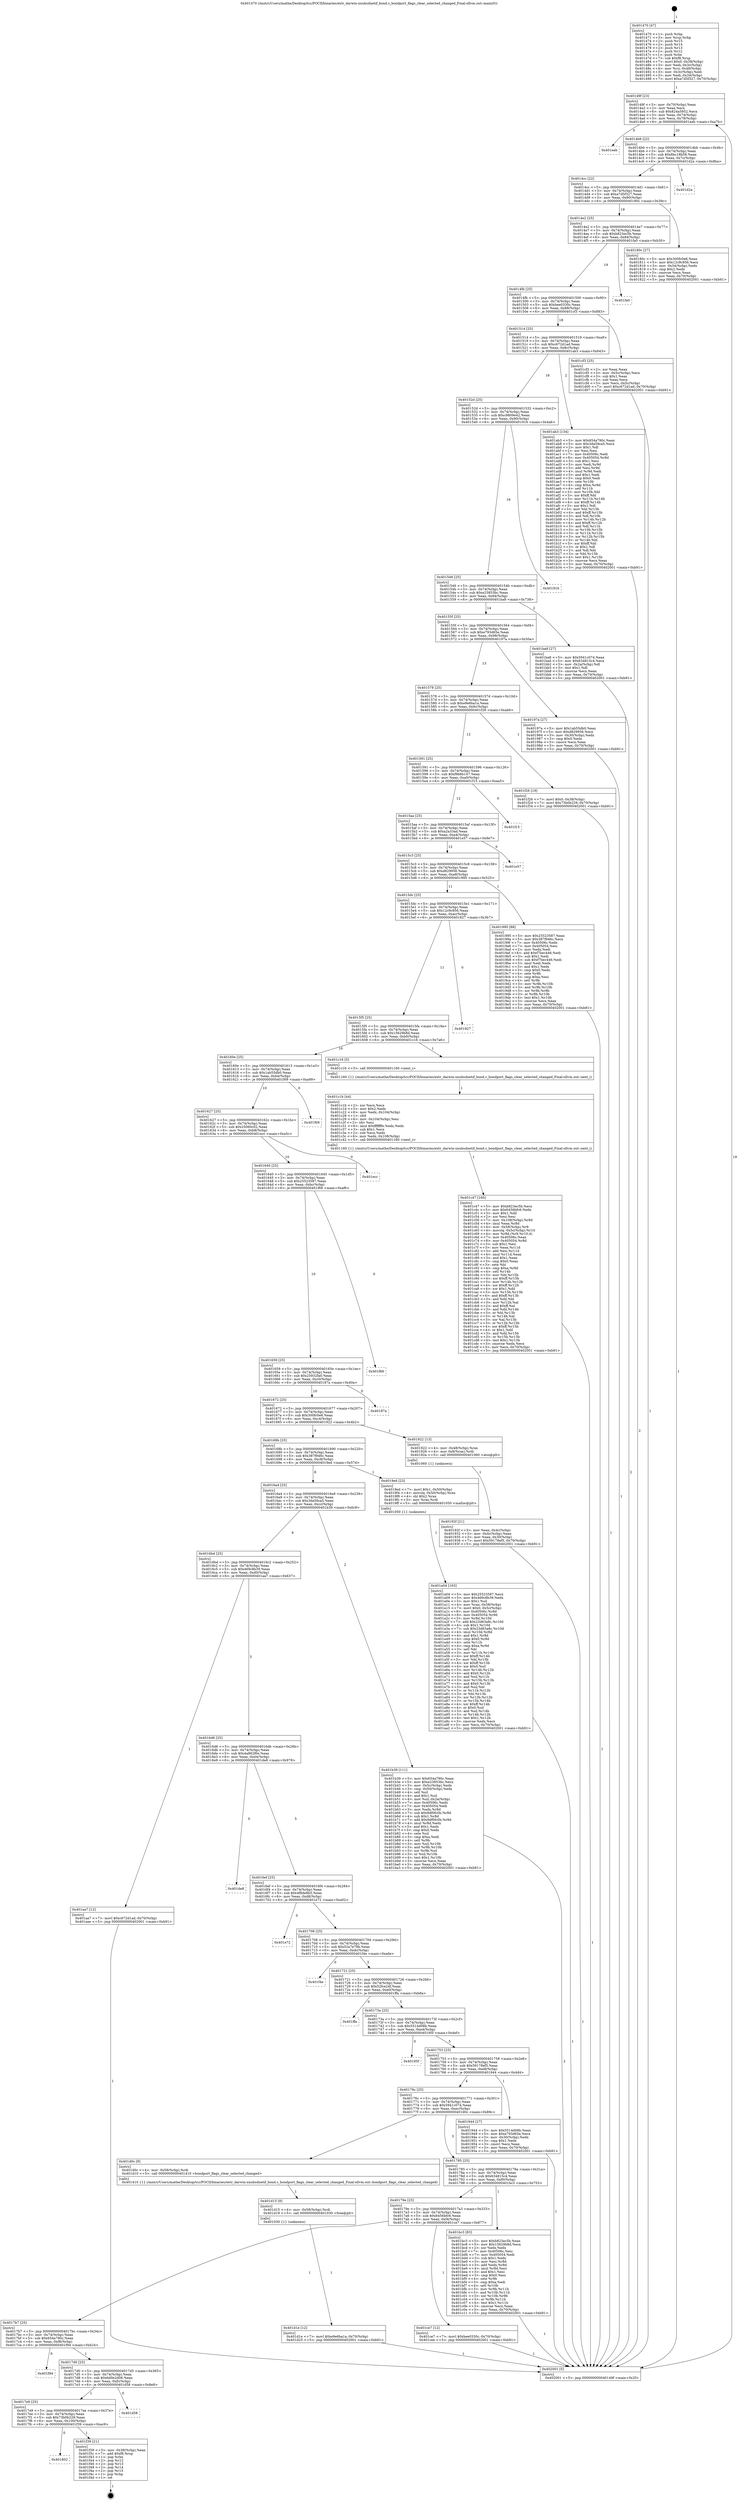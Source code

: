 digraph "0x401470" {
  label = "0x401470 (/mnt/c/Users/mathe/Desktop/tcc/POCII/binaries/extr_darwin-xnubsdnetif_bond.c_bondport_flags_clear_selected_changed_Final-ollvm.out::main(0))"
  labelloc = "t"
  node[shape=record]

  Entry [label="",width=0.3,height=0.3,shape=circle,fillcolor=black,style=filled]
  "0x40149f" [label="{
     0x40149f [23]\l
     | [instrs]\l
     &nbsp;&nbsp;0x40149f \<+3\>: mov -0x70(%rbp),%eax\l
     &nbsp;&nbsp;0x4014a2 \<+2\>: mov %eax,%ecx\l
     &nbsp;&nbsp;0x4014a4 \<+6\>: sub $0x824a5952,%ecx\l
     &nbsp;&nbsp;0x4014aa \<+3\>: mov %eax,-0x74(%rbp)\l
     &nbsp;&nbsp;0x4014ad \<+3\>: mov %ecx,-0x78(%rbp)\l
     &nbsp;&nbsp;0x4014b0 \<+6\>: je 0000000000401eeb \<main+0xa7b\>\l
  }"]
  "0x401eeb" [label="{
     0x401eeb\l
  }", style=dashed]
  "0x4014b6" [label="{
     0x4014b6 [22]\l
     | [instrs]\l
     &nbsp;&nbsp;0x4014b6 \<+5\>: jmp 00000000004014bb \<main+0x4b\>\l
     &nbsp;&nbsp;0x4014bb \<+3\>: mov -0x74(%rbp),%eax\l
     &nbsp;&nbsp;0x4014be \<+5\>: sub $0x8bc18b58,%eax\l
     &nbsp;&nbsp;0x4014c3 \<+3\>: mov %eax,-0x7c(%rbp)\l
     &nbsp;&nbsp;0x4014c6 \<+6\>: je 0000000000401d2a \<main+0x8ba\>\l
  }"]
  Exit [label="",width=0.3,height=0.3,shape=circle,fillcolor=black,style=filled,peripheries=2]
  "0x401d2a" [label="{
     0x401d2a\l
  }", style=dashed]
  "0x4014cc" [label="{
     0x4014cc [22]\l
     | [instrs]\l
     &nbsp;&nbsp;0x4014cc \<+5\>: jmp 00000000004014d1 \<main+0x61\>\l
     &nbsp;&nbsp;0x4014d1 \<+3\>: mov -0x74(%rbp),%eax\l
     &nbsp;&nbsp;0x4014d4 \<+5\>: sub $0xa7d5f327,%eax\l
     &nbsp;&nbsp;0x4014d9 \<+3\>: mov %eax,-0x80(%rbp)\l
     &nbsp;&nbsp;0x4014dc \<+6\>: je 000000000040180c \<main+0x39c\>\l
  }"]
  "0x401802" [label="{
     0x401802\l
  }", style=dashed]
  "0x40180c" [label="{
     0x40180c [27]\l
     | [instrs]\l
     &nbsp;&nbsp;0x40180c \<+5\>: mov $0x300fc0e6,%eax\l
     &nbsp;&nbsp;0x401811 \<+5\>: mov $0x12c9c956,%ecx\l
     &nbsp;&nbsp;0x401816 \<+3\>: mov -0x34(%rbp),%edx\l
     &nbsp;&nbsp;0x401819 \<+3\>: cmp $0x2,%edx\l
     &nbsp;&nbsp;0x40181c \<+3\>: cmovne %ecx,%eax\l
     &nbsp;&nbsp;0x40181f \<+3\>: mov %eax,-0x70(%rbp)\l
     &nbsp;&nbsp;0x401822 \<+5\>: jmp 0000000000402001 \<main+0xb91\>\l
  }"]
  "0x4014e2" [label="{
     0x4014e2 [25]\l
     | [instrs]\l
     &nbsp;&nbsp;0x4014e2 \<+5\>: jmp 00000000004014e7 \<main+0x77\>\l
     &nbsp;&nbsp;0x4014e7 \<+3\>: mov -0x74(%rbp),%eax\l
     &nbsp;&nbsp;0x4014ea \<+5\>: sub $0xb823ec5b,%eax\l
     &nbsp;&nbsp;0x4014ef \<+6\>: mov %eax,-0x84(%rbp)\l
     &nbsp;&nbsp;0x4014f5 \<+6\>: je 0000000000401fa0 \<main+0xb30\>\l
  }"]
  "0x402001" [label="{
     0x402001 [5]\l
     | [instrs]\l
     &nbsp;&nbsp;0x402001 \<+5\>: jmp 000000000040149f \<main+0x2f\>\l
  }"]
  "0x401470" [label="{
     0x401470 [47]\l
     | [instrs]\l
     &nbsp;&nbsp;0x401470 \<+1\>: push %rbp\l
     &nbsp;&nbsp;0x401471 \<+3\>: mov %rsp,%rbp\l
     &nbsp;&nbsp;0x401474 \<+2\>: push %r15\l
     &nbsp;&nbsp;0x401476 \<+2\>: push %r14\l
     &nbsp;&nbsp;0x401478 \<+2\>: push %r13\l
     &nbsp;&nbsp;0x40147a \<+2\>: push %r12\l
     &nbsp;&nbsp;0x40147c \<+1\>: push %rbx\l
     &nbsp;&nbsp;0x40147d \<+7\>: sub $0xf8,%rsp\l
     &nbsp;&nbsp;0x401484 \<+7\>: movl $0x0,-0x38(%rbp)\l
     &nbsp;&nbsp;0x40148b \<+3\>: mov %edi,-0x3c(%rbp)\l
     &nbsp;&nbsp;0x40148e \<+4\>: mov %rsi,-0x48(%rbp)\l
     &nbsp;&nbsp;0x401492 \<+3\>: mov -0x3c(%rbp),%edi\l
     &nbsp;&nbsp;0x401495 \<+3\>: mov %edi,-0x34(%rbp)\l
     &nbsp;&nbsp;0x401498 \<+7\>: movl $0xa7d5f327,-0x70(%rbp)\l
  }"]
  "0x401f39" [label="{
     0x401f39 [21]\l
     | [instrs]\l
     &nbsp;&nbsp;0x401f39 \<+3\>: mov -0x38(%rbp),%eax\l
     &nbsp;&nbsp;0x401f3c \<+7\>: add $0xf8,%rsp\l
     &nbsp;&nbsp;0x401f43 \<+1\>: pop %rbx\l
     &nbsp;&nbsp;0x401f44 \<+2\>: pop %r12\l
     &nbsp;&nbsp;0x401f46 \<+2\>: pop %r13\l
     &nbsp;&nbsp;0x401f48 \<+2\>: pop %r14\l
     &nbsp;&nbsp;0x401f4a \<+2\>: pop %r15\l
     &nbsp;&nbsp;0x401f4c \<+1\>: pop %rbp\l
     &nbsp;&nbsp;0x401f4d \<+1\>: ret\l
  }"]
  "0x401fa0" [label="{
     0x401fa0\l
  }", style=dashed]
  "0x4014fb" [label="{
     0x4014fb [25]\l
     | [instrs]\l
     &nbsp;&nbsp;0x4014fb \<+5\>: jmp 0000000000401500 \<main+0x90\>\l
     &nbsp;&nbsp;0x401500 \<+3\>: mov -0x74(%rbp),%eax\l
     &nbsp;&nbsp;0x401503 \<+5\>: sub $0xbee0330c,%eax\l
     &nbsp;&nbsp;0x401508 \<+6\>: mov %eax,-0x88(%rbp)\l
     &nbsp;&nbsp;0x40150e \<+6\>: je 0000000000401cf3 \<main+0x883\>\l
  }"]
  "0x4017e9" [label="{
     0x4017e9 [25]\l
     | [instrs]\l
     &nbsp;&nbsp;0x4017e9 \<+5\>: jmp 00000000004017ee \<main+0x37e\>\l
     &nbsp;&nbsp;0x4017ee \<+3\>: mov -0x74(%rbp),%eax\l
     &nbsp;&nbsp;0x4017f1 \<+5\>: sub $0x73b0b229,%eax\l
     &nbsp;&nbsp;0x4017f6 \<+6\>: mov %eax,-0x100(%rbp)\l
     &nbsp;&nbsp;0x4017fc \<+6\>: je 0000000000401f39 \<main+0xac9\>\l
  }"]
  "0x401cf3" [label="{
     0x401cf3 [25]\l
     | [instrs]\l
     &nbsp;&nbsp;0x401cf3 \<+2\>: xor %eax,%eax\l
     &nbsp;&nbsp;0x401cf5 \<+3\>: mov -0x5c(%rbp),%ecx\l
     &nbsp;&nbsp;0x401cf8 \<+3\>: sub $0x1,%eax\l
     &nbsp;&nbsp;0x401cfb \<+2\>: sub %eax,%ecx\l
     &nbsp;&nbsp;0x401cfd \<+3\>: mov %ecx,-0x5c(%rbp)\l
     &nbsp;&nbsp;0x401d00 \<+7\>: movl $0xc672d1ad,-0x70(%rbp)\l
     &nbsp;&nbsp;0x401d07 \<+5\>: jmp 0000000000402001 \<main+0xb91\>\l
  }"]
  "0x401514" [label="{
     0x401514 [25]\l
     | [instrs]\l
     &nbsp;&nbsp;0x401514 \<+5\>: jmp 0000000000401519 \<main+0xa9\>\l
     &nbsp;&nbsp;0x401519 \<+3\>: mov -0x74(%rbp),%eax\l
     &nbsp;&nbsp;0x40151c \<+5\>: sub $0xc672d1ad,%eax\l
     &nbsp;&nbsp;0x401521 \<+6\>: mov %eax,-0x8c(%rbp)\l
     &nbsp;&nbsp;0x401527 \<+6\>: je 0000000000401ab3 \<main+0x643\>\l
  }"]
  "0x401d58" [label="{
     0x401d58\l
  }", style=dashed]
  "0x401ab3" [label="{
     0x401ab3 [134]\l
     | [instrs]\l
     &nbsp;&nbsp;0x401ab3 \<+5\>: mov $0x654a790c,%eax\l
     &nbsp;&nbsp;0x401ab8 \<+5\>: mov $0x3da59ca5,%ecx\l
     &nbsp;&nbsp;0x401abd \<+2\>: mov $0x1,%dl\l
     &nbsp;&nbsp;0x401abf \<+2\>: xor %esi,%esi\l
     &nbsp;&nbsp;0x401ac1 \<+7\>: mov 0x40506c,%edi\l
     &nbsp;&nbsp;0x401ac8 \<+8\>: mov 0x405054,%r8d\l
     &nbsp;&nbsp;0x401ad0 \<+3\>: sub $0x1,%esi\l
     &nbsp;&nbsp;0x401ad3 \<+3\>: mov %edi,%r9d\l
     &nbsp;&nbsp;0x401ad6 \<+3\>: add %esi,%r9d\l
     &nbsp;&nbsp;0x401ad9 \<+4\>: imul %r9d,%edi\l
     &nbsp;&nbsp;0x401add \<+3\>: and $0x1,%edi\l
     &nbsp;&nbsp;0x401ae0 \<+3\>: cmp $0x0,%edi\l
     &nbsp;&nbsp;0x401ae3 \<+4\>: sete %r10b\l
     &nbsp;&nbsp;0x401ae7 \<+4\>: cmp $0xa,%r8d\l
     &nbsp;&nbsp;0x401aeb \<+4\>: setl %r11b\l
     &nbsp;&nbsp;0x401aef \<+3\>: mov %r10b,%bl\l
     &nbsp;&nbsp;0x401af2 \<+3\>: xor $0xff,%bl\l
     &nbsp;&nbsp;0x401af5 \<+3\>: mov %r11b,%r14b\l
     &nbsp;&nbsp;0x401af8 \<+4\>: xor $0xff,%r14b\l
     &nbsp;&nbsp;0x401afc \<+3\>: xor $0x1,%dl\l
     &nbsp;&nbsp;0x401aff \<+3\>: mov %bl,%r15b\l
     &nbsp;&nbsp;0x401b02 \<+4\>: and $0xff,%r15b\l
     &nbsp;&nbsp;0x401b06 \<+3\>: and %dl,%r10b\l
     &nbsp;&nbsp;0x401b09 \<+3\>: mov %r14b,%r12b\l
     &nbsp;&nbsp;0x401b0c \<+4\>: and $0xff,%r12b\l
     &nbsp;&nbsp;0x401b10 \<+3\>: and %dl,%r11b\l
     &nbsp;&nbsp;0x401b13 \<+3\>: or %r10b,%r15b\l
     &nbsp;&nbsp;0x401b16 \<+3\>: or %r11b,%r12b\l
     &nbsp;&nbsp;0x401b19 \<+3\>: xor %r12b,%r15b\l
     &nbsp;&nbsp;0x401b1c \<+3\>: or %r14b,%bl\l
     &nbsp;&nbsp;0x401b1f \<+3\>: xor $0xff,%bl\l
     &nbsp;&nbsp;0x401b22 \<+3\>: or $0x1,%dl\l
     &nbsp;&nbsp;0x401b25 \<+2\>: and %dl,%bl\l
     &nbsp;&nbsp;0x401b27 \<+3\>: or %bl,%r15b\l
     &nbsp;&nbsp;0x401b2a \<+4\>: test $0x1,%r15b\l
     &nbsp;&nbsp;0x401b2e \<+3\>: cmovne %ecx,%eax\l
     &nbsp;&nbsp;0x401b31 \<+3\>: mov %eax,-0x70(%rbp)\l
     &nbsp;&nbsp;0x401b34 \<+5\>: jmp 0000000000402001 \<main+0xb91\>\l
  }"]
  "0x40152d" [label="{
     0x40152d [25]\l
     | [instrs]\l
     &nbsp;&nbsp;0x40152d \<+5\>: jmp 0000000000401532 \<main+0xc2\>\l
     &nbsp;&nbsp;0x401532 \<+3\>: mov -0x74(%rbp),%eax\l
     &nbsp;&nbsp;0x401535 \<+5\>: sub $0xc9809e42,%eax\l
     &nbsp;&nbsp;0x40153a \<+6\>: mov %eax,-0x90(%rbp)\l
     &nbsp;&nbsp;0x401540 \<+6\>: je 0000000000401916 \<main+0x4a6\>\l
  }"]
  "0x4017d0" [label="{
     0x4017d0 [25]\l
     | [instrs]\l
     &nbsp;&nbsp;0x4017d0 \<+5\>: jmp 00000000004017d5 \<main+0x365\>\l
     &nbsp;&nbsp;0x4017d5 \<+3\>: mov -0x74(%rbp),%eax\l
     &nbsp;&nbsp;0x4017d8 \<+5\>: sub $0x6d0e2d06,%eax\l
     &nbsp;&nbsp;0x4017dd \<+6\>: mov %eax,-0xfc(%rbp)\l
     &nbsp;&nbsp;0x4017e3 \<+6\>: je 0000000000401d58 \<main+0x8e8\>\l
  }"]
  "0x401916" [label="{
     0x401916\l
  }", style=dashed]
  "0x401546" [label="{
     0x401546 [25]\l
     | [instrs]\l
     &nbsp;&nbsp;0x401546 \<+5\>: jmp 000000000040154b \<main+0xdb\>\l
     &nbsp;&nbsp;0x40154b \<+3\>: mov -0x74(%rbp),%eax\l
     &nbsp;&nbsp;0x40154e \<+5\>: sub $0xe23853bc,%eax\l
     &nbsp;&nbsp;0x401553 \<+6\>: mov %eax,-0x94(%rbp)\l
     &nbsp;&nbsp;0x401559 \<+6\>: je 0000000000401ba8 \<main+0x738\>\l
  }"]
  "0x401f94" [label="{
     0x401f94\l
  }", style=dashed]
  "0x401ba8" [label="{
     0x401ba8 [27]\l
     | [instrs]\l
     &nbsp;&nbsp;0x401ba8 \<+5\>: mov $0x5941c074,%eax\l
     &nbsp;&nbsp;0x401bad \<+5\>: mov $0x634815c4,%ecx\l
     &nbsp;&nbsp;0x401bb2 \<+3\>: mov -0x2a(%rbp),%dl\l
     &nbsp;&nbsp;0x401bb5 \<+3\>: test $0x1,%dl\l
     &nbsp;&nbsp;0x401bb8 \<+3\>: cmovne %ecx,%eax\l
     &nbsp;&nbsp;0x401bbb \<+3\>: mov %eax,-0x70(%rbp)\l
     &nbsp;&nbsp;0x401bbe \<+5\>: jmp 0000000000402001 \<main+0xb91\>\l
  }"]
  "0x40155f" [label="{
     0x40155f [25]\l
     | [instrs]\l
     &nbsp;&nbsp;0x40155f \<+5\>: jmp 0000000000401564 \<main+0xf4\>\l
     &nbsp;&nbsp;0x401564 \<+3\>: mov -0x74(%rbp),%eax\l
     &nbsp;&nbsp;0x401567 \<+5\>: sub $0xe793d65e,%eax\l
     &nbsp;&nbsp;0x40156c \<+6\>: mov %eax,-0x98(%rbp)\l
     &nbsp;&nbsp;0x401572 \<+6\>: je 000000000040197a \<main+0x50a\>\l
  }"]
  "0x401d1e" [label="{
     0x401d1e [12]\l
     | [instrs]\l
     &nbsp;&nbsp;0x401d1e \<+7\>: movl $0xe9e6ba1a,-0x70(%rbp)\l
     &nbsp;&nbsp;0x401d25 \<+5\>: jmp 0000000000402001 \<main+0xb91\>\l
  }"]
  "0x40197a" [label="{
     0x40197a [27]\l
     | [instrs]\l
     &nbsp;&nbsp;0x40197a \<+5\>: mov $0x1ab55db0,%eax\l
     &nbsp;&nbsp;0x40197f \<+5\>: mov $0xd829956,%ecx\l
     &nbsp;&nbsp;0x401984 \<+3\>: mov -0x30(%rbp),%edx\l
     &nbsp;&nbsp;0x401987 \<+3\>: cmp $0x0,%edx\l
     &nbsp;&nbsp;0x40198a \<+3\>: cmove %ecx,%eax\l
     &nbsp;&nbsp;0x40198d \<+3\>: mov %eax,-0x70(%rbp)\l
     &nbsp;&nbsp;0x401990 \<+5\>: jmp 0000000000402001 \<main+0xb91\>\l
  }"]
  "0x401578" [label="{
     0x401578 [25]\l
     | [instrs]\l
     &nbsp;&nbsp;0x401578 \<+5\>: jmp 000000000040157d \<main+0x10d\>\l
     &nbsp;&nbsp;0x40157d \<+3\>: mov -0x74(%rbp),%eax\l
     &nbsp;&nbsp;0x401580 \<+5\>: sub $0xe9e6ba1a,%eax\l
     &nbsp;&nbsp;0x401585 \<+6\>: mov %eax,-0x9c(%rbp)\l
     &nbsp;&nbsp;0x40158b \<+6\>: je 0000000000401f26 \<main+0xab6\>\l
  }"]
  "0x401d15" [label="{
     0x401d15 [9]\l
     | [instrs]\l
     &nbsp;&nbsp;0x401d15 \<+4\>: mov -0x58(%rbp),%rdi\l
     &nbsp;&nbsp;0x401d19 \<+5\>: call 0000000000401030 \<free@plt\>\l
     | [calls]\l
     &nbsp;&nbsp;0x401030 \{1\} (unknown)\l
  }"]
  "0x401f26" [label="{
     0x401f26 [19]\l
     | [instrs]\l
     &nbsp;&nbsp;0x401f26 \<+7\>: movl $0x0,-0x38(%rbp)\l
     &nbsp;&nbsp;0x401f2d \<+7\>: movl $0x73b0b229,-0x70(%rbp)\l
     &nbsp;&nbsp;0x401f34 \<+5\>: jmp 0000000000402001 \<main+0xb91\>\l
  }"]
  "0x401591" [label="{
     0x401591 [25]\l
     | [instrs]\l
     &nbsp;&nbsp;0x401591 \<+5\>: jmp 0000000000401596 \<main+0x126\>\l
     &nbsp;&nbsp;0x401596 \<+3\>: mov -0x74(%rbp),%eax\l
     &nbsp;&nbsp;0x401599 \<+5\>: sub $0xf9b6b147,%eax\l
     &nbsp;&nbsp;0x40159e \<+6\>: mov %eax,-0xa0(%rbp)\l
     &nbsp;&nbsp;0x4015a4 \<+6\>: je 0000000000401f15 \<main+0xaa5\>\l
  }"]
  "0x4017b7" [label="{
     0x4017b7 [25]\l
     | [instrs]\l
     &nbsp;&nbsp;0x4017b7 \<+5\>: jmp 00000000004017bc \<main+0x34c\>\l
     &nbsp;&nbsp;0x4017bc \<+3\>: mov -0x74(%rbp),%eax\l
     &nbsp;&nbsp;0x4017bf \<+5\>: sub $0x654a790c,%eax\l
     &nbsp;&nbsp;0x4017c4 \<+6\>: mov %eax,-0xf8(%rbp)\l
     &nbsp;&nbsp;0x4017ca \<+6\>: je 0000000000401f94 \<main+0xb24\>\l
  }"]
  "0x401f15" [label="{
     0x401f15\l
  }", style=dashed]
  "0x4015aa" [label="{
     0x4015aa [25]\l
     | [instrs]\l
     &nbsp;&nbsp;0x4015aa \<+5\>: jmp 00000000004015af \<main+0x13f\>\l
     &nbsp;&nbsp;0x4015af \<+3\>: mov -0x74(%rbp),%eax\l
     &nbsp;&nbsp;0x4015b2 \<+5\>: sub $0xa2a33ad,%eax\l
     &nbsp;&nbsp;0x4015b7 \<+6\>: mov %eax,-0xa4(%rbp)\l
     &nbsp;&nbsp;0x4015bd \<+6\>: je 0000000000401e57 \<main+0x9e7\>\l
  }"]
  "0x401ce7" [label="{
     0x401ce7 [12]\l
     | [instrs]\l
     &nbsp;&nbsp;0x401ce7 \<+7\>: movl $0xbee0330c,-0x70(%rbp)\l
     &nbsp;&nbsp;0x401cee \<+5\>: jmp 0000000000402001 \<main+0xb91\>\l
  }"]
  "0x401e57" [label="{
     0x401e57\l
  }", style=dashed]
  "0x4015c3" [label="{
     0x4015c3 [25]\l
     | [instrs]\l
     &nbsp;&nbsp;0x4015c3 \<+5\>: jmp 00000000004015c8 \<main+0x158\>\l
     &nbsp;&nbsp;0x4015c8 \<+3\>: mov -0x74(%rbp),%eax\l
     &nbsp;&nbsp;0x4015cb \<+5\>: sub $0xd829956,%eax\l
     &nbsp;&nbsp;0x4015d0 \<+6\>: mov %eax,-0xa8(%rbp)\l
     &nbsp;&nbsp;0x4015d6 \<+6\>: je 0000000000401995 \<main+0x525\>\l
  }"]
  "0x401c47" [label="{
     0x401c47 [160]\l
     | [instrs]\l
     &nbsp;&nbsp;0x401c47 \<+5\>: mov $0xb823ec5b,%ecx\l
     &nbsp;&nbsp;0x401c4c \<+5\>: mov $0x6456bfc6,%edx\l
     &nbsp;&nbsp;0x401c51 \<+3\>: mov $0x1,%dil\l
     &nbsp;&nbsp;0x401c54 \<+2\>: xor %esi,%esi\l
     &nbsp;&nbsp;0x401c56 \<+7\>: mov -0x108(%rbp),%r8d\l
     &nbsp;&nbsp;0x401c5d \<+4\>: imul %eax,%r8d\l
     &nbsp;&nbsp;0x401c61 \<+4\>: mov -0x58(%rbp),%r9\l
     &nbsp;&nbsp;0x401c65 \<+4\>: movslq -0x5c(%rbp),%r10\l
     &nbsp;&nbsp;0x401c69 \<+4\>: mov %r8d,(%r9,%r10,4)\l
     &nbsp;&nbsp;0x401c6d \<+7\>: mov 0x40506c,%eax\l
     &nbsp;&nbsp;0x401c74 \<+8\>: mov 0x405054,%r8d\l
     &nbsp;&nbsp;0x401c7c \<+3\>: sub $0x1,%esi\l
     &nbsp;&nbsp;0x401c7f \<+3\>: mov %eax,%r11d\l
     &nbsp;&nbsp;0x401c82 \<+3\>: add %esi,%r11d\l
     &nbsp;&nbsp;0x401c85 \<+4\>: imul %r11d,%eax\l
     &nbsp;&nbsp;0x401c89 \<+3\>: and $0x1,%eax\l
     &nbsp;&nbsp;0x401c8c \<+3\>: cmp $0x0,%eax\l
     &nbsp;&nbsp;0x401c8f \<+3\>: sete %bl\l
     &nbsp;&nbsp;0x401c92 \<+4\>: cmp $0xa,%r8d\l
     &nbsp;&nbsp;0x401c96 \<+4\>: setl %r14b\l
     &nbsp;&nbsp;0x401c9a \<+3\>: mov %bl,%r15b\l
     &nbsp;&nbsp;0x401c9d \<+4\>: xor $0xff,%r15b\l
     &nbsp;&nbsp;0x401ca1 \<+3\>: mov %r14b,%r12b\l
     &nbsp;&nbsp;0x401ca4 \<+4\>: xor $0xff,%r12b\l
     &nbsp;&nbsp;0x401ca8 \<+4\>: xor $0x1,%dil\l
     &nbsp;&nbsp;0x401cac \<+3\>: mov %r15b,%r13b\l
     &nbsp;&nbsp;0x401caf \<+4\>: and $0xff,%r13b\l
     &nbsp;&nbsp;0x401cb3 \<+3\>: and %dil,%bl\l
     &nbsp;&nbsp;0x401cb6 \<+3\>: mov %r12b,%al\l
     &nbsp;&nbsp;0x401cb9 \<+2\>: and $0xff,%al\l
     &nbsp;&nbsp;0x401cbb \<+3\>: and %dil,%r14b\l
     &nbsp;&nbsp;0x401cbe \<+3\>: or %bl,%r13b\l
     &nbsp;&nbsp;0x401cc1 \<+3\>: or %r14b,%al\l
     &nbsp;&nbsp;0x401cc4 \<+3\>: xor %al,%r13b\l
     &nbsp;&nbsp;0x401cc7 \<+3\>: or %r12b,%r15b\l
     &nbsp;&nbsp;0x401cca \<+4\>: xor $0xff,%r15b\l
     &nbsp;&nbsp;0x401cce \<+4\>: or $0x1,%dil\l
     &nbsp;&nbsp;0x401cd2 \<+3\>: and %dil,%r15b\l
     &nbsp;&nbsp;0x401cd5 \<+3\>: or %r15b,%r13b\l
     &nbsp;&nbsp;0x401cd8 \<+4\>: test $0x1,%r13b\l
     &nbsp;&nbsp;0x401cdc \<+3\>: cmovne %edx,%ecx\l
     &nbsp;&nbsp;0x401cdf \<+3\>: mov %ecx,-0x70(%rbp)\l
     &nbsp;&nbsp;0x401ce2 \<+5\>: jmp 0000000000402001 \<main+0xb91\>\l
  }"]
  "0x401995" [label="{
     0x401995 [88]\l
     | [instrs]\l
     &nbsp;&nbsp;0x401995 \<+5\>: mov $0x25523587,%eax\l
     &nbsp;&nbsp;0x40199a \<+5\>: mov $0x387f946c,%ecx\l
     &nbsp;&nbsp;0x40199f \<+7\>: mov 0x40506c,%edx\l
     &nbsp;&nbsp;0x4019a6 \<+7\>: mov 0x405054,%esi\l
     &nbsp;&nbsp;0x4019ad \<+2\>: mov %edx,%edi\l
     &nbsp;&nbsp;0x4019af \<+6\>: add $0xf7bec446,%edi\l
     &nbsp;&nbsp;0x4019b5 \<+3\>: sub $0x1,%edi\l
     &nbsp;&nbsp;0x4019b8 \<+6\>: sub $0xf7bec446,%edi\l
     &nbsp;&nbsp;0x4019be \<+3\>: imul %edi,%edx\l
     &nbsp;&nbsp;0x4019c1 \<+3\>: and $0x1,%edx\l
     &nbsp;&nbsp;0x4019c4 \<+3\>: cmp $0x0,%edx\l
     &nbsp;&nbsp;0x4019c7 \<+4\>: sete %r8b\l
     &nbsp;&nbsp;0x4019cb \<+3\>: cmp $0xa,%esi\l
     &nbsp;&nbsp;0x4019ce \<+4\>: setl %r9b\l
     &nbsp;&nbsp;0x4019d2 \<+3\>: mov %r8b,%r10b\l
     &nbsp;&nbsp;0x4019d5 \<+3\>: and %r9b,%r10b\l
     &nbsp;&nbsp;0x4019d8 \<+3\>: xor %r9b,%r8b\l
     &nbsp;&nbsp;0x4019db \<+3\>: or %r8b,%r10b\l
     &nbsp;&nbsp;0x4019de \<+4\>: test $0x1,%r10b\l
     &nbsp;&nbsp;0x4019e2 \<+3\>: cmovne %ecx,%eax\l
     &nbsp;&nbsp;0x4019e5 \<+3\>: mov %eax,-0x70(%rbp)\l
     &nbsp;&nbsp;0x4019e8 \<+5\>: jmp 0000000000402001 \<main+0xb91\>\l
  }"]
  "0x4015dc" [label="{
     0x4015dc [25]\l
     | [instrs]\l
     &nbsp;&nbsp;0x4015dc \<+5\>: jmp 00000000004015e1 \<main+0x171\>\l
     &nbsp;&nbsp;0x4015e1 \<+3\>: mov -0x74(%rbp),%eax\l
     &nbsp;&nbsp;0x4015e4 \<+5\>: sub $0x12c9c956,%eax\l
     &nbsp;&nbsp;0x4015e9 \<+6\>: mov %eax,-0xac(%rbp)\l
     &nbsp;&nbsp;0x4015ef \<+6\>: je 0000000000401827 \<main+0x3b7\>\l
  }"]
  "0x401c1b" [label="{
     0x401c1b [44]\l
     | [instrs]\l
     &nbsp;&nbsp;0x401c1b \<+2\>: xor %ecx,%ecx\l
     &nbsp;&nbsp;0x401c1d \<+5\>: mov $0x2,%edx\l
     &nbsp;&nbsp;0x401c22 \<+6\>: mov %edx,-0x104(%rbp)\l
     &nbsp;&nbsp;0x401c28 \<+1\>: cltd\l
     &nbsp;&nbsp;0x401c29 \<+6\>: mov -0x104(%rbp),%esi\l
     &nbsp;&nbsp;0x401c2f \<+2\>: idiv %esi\l
     &nbsp;&nbsp;0x401c31 \<+6\>: imul $0xfffffffe,%edx,%edx\l
     &nbsp;&nbsp;0x401c37 \<+3\>: sub $0x1,%ecx\l
     &nbsp;&nbsp;0x401c3a \<+2\>: sub %ecx,%edx\l
     &nbsp;&nbsp;0x401c3c \<+6\>: mov %edx,-0x108(%rbp)\l
     &nbsp;&nbsp;0x401c42 \<+5\>: call 0000000000401160 \<next_i\>\l
     | [calls]\l
     &nbsp;&nbsp;0x401160 \{1\} (/mnt/c/Users/mathe/Desktop/tcc/POCII/binaries/extr_darwin-xnubsdnetif_bond.c_bondport_flags_clear_selected_changed_Final-ollvm.out::next_i)\l
  }"]
  "0x401827" [label="{
     0x401827\l
  }", style=dashed]
  "0x4015f5" [label="{
     0x4015f5 [25]\l
     | [instrs]\l
     &nbsp;&nbsp;0x4015f5 \<+5\>: jmp 00000000004015fa \<main+0x18a\>\l
     &nbsp;&nbsp;0x4015fa \<+3\>: mov -0x74(%rbp),%eax\l
     &nbsp;&nbsp;0x4015fd \<+5\>: sub $0x15629b8d,%eax\l
     &nbsp;&nbsp;0x401602 \<+6\>: mov %eax,-0xb0(%rbp)\l
     &nbsp;&nbsp;0x401608 \<+6\>: je 0000000000401c16 \<main+0x7a6\>\l
  }"]
  "0x40179e" [label="{
     0x40179e [25]\l
     | [instrs]\l
     &nbsp;&nbsp;0x40179e \<+5\>: jmp 00000000004017a3 \<main+0x333\>\l
     &nbsp;&nbsp;0x4017a3 \<+3\>: mov -0x74(%rbp),%eax\l
     &nbsp;&nbsp;0x4017a6 \<+5\>: sub $0x6456bfc6,%eax\l
     &nbsp;&nbsp;0x4017ab \<+6\>: mov %eax,-0xf4(%rbp)\l
     &nbsp;&nbsp;0x4017b1 \<+6\>: je 0000000000401ce7 \<main+0x877\>\l
  }"]
  "0x401c16" [label="{
     0x401c16 [5]\l
     | [instrs]\l
     &nbsp;&nbsp;0x401c16 \<+5\>: call 0000000000401160 \<next_i\>\l
     | [calls]\l
     &nbsp;&nbsp;0x401160 \{1\} (/mnt/c/Users/mathe/Desktop/tcc/POCII/binaries/extr_darwin-xnubsdnetif_bond.c_bondport_flags_clear_selected_changed_Final-ollvm.out::next_i)\l
  }"]
  "0x40160e" [label="{
     0x40160e [25]\l
     | [instrs]\l
     &nbsp;&nbsp;0x40160e \<+5\>: jmp 0000000000401613 \<main+0x1a3\>\l
     &nbsp;&nbsp;0x401613 \<+3\>: mov -0x74(%rbp),%eax\l
     &nbsp;&nbsp;0x401616 \<+5\>: sub $0x1ab55db0,%eax\l
     &nbsp;&nbsp;0x40161b \<+6\>: mov %eax,-0xb4(%rbp)\l
     &nbsp;&nbsp;0x401621 \<+6\>: je 0000000000401f09 \<main+0xa99\>\l
  }"]
  "0x401bc3" [label="{
     0x401bc3 [83]\l
     | [instrs]\l
     &nbsp;&nbsp;0x401bc3 \<+5\>: mov $0xb823ec5b,%eax\l
     &nbsp;&nbsp;0x401bc8 \<+5\>: mov $0x15629b8d,%ecx\l
     &nbsp;&nbsp;0x401bcd \<+2\>: xor %edx,%edx\l
     &nbsp;&nbsp;0x401bcf \<+7\>: mov 0x40506c,%esi\l
     &nbsp;&nbsp;0x401bd6 \<+7\>: mov 0x405054,%edi\l
     &nbsp;&nbsp;0x401bdd \<+3\>: sub $0x1,%edx\l
     &nbsp;&nbsp;0x401be0 \<+3\>: mov %esi,%r8d\l
     &nbsp;&nbsp;0x401be3 \<+3\>: add %edx,%r8d\l
     &nbsp;&nbsp;0x401be6 \<+4\>: imul %r8d,%esi\l
     &nbsp;&nbsp;0x401bea \<+3\>: and $0x1,%esi\l
     &nbsp;&nbsp;0x401bed \<+3\>: cmp $0x0,%esi\l
     &nbsp;&nbsp;0x401bf0 \<+4\>: sete %r9b\l
     &nbsp;&nbsp;0x401bf4 \<+3\>: cmp $0xa,%edi\l
     &nbsp;&nbsp;0x401bf7 \<+4\>: setl %r10b\l
     &nbsp;&nbsp;0x401bfb \<+3\>: mov %r9b,%r11b\l
     &nbsp;&nbsp;0x401bfe \<+3\>: and %r10b,%r11b\l
     &nbsp;&nbsp;0x401c01 \<+3\>: xor %r10b,%r9b\l
     &nbsp;&nbsp;0x401c04 \<+3\>: or %r9b,%r11b\l
     &nbsp;&nbsp;0x401c07 \<+4\>: test $0x1,%r11b\l
     &nbsp;&nbsp;0x401c0b \<+3\>: cmovne %ecx,%eax\l
     &nbsp;&nbsp;0x401c0e \<+3\>: mov %eax,-0x70(%rbp)\l
     &nbsp;&nbsp;0x401c11 \<+5\>: jmp 0000000000402001 \<main+0xb91\>\l
  }"]
  "0x401f09" [label="{
     0x401f09\l
  }", style=dashed]
  "0x401627" [label="{
     0x401627 [25]\l
     | [instrs]\l
     &nbsp;&nbsp;0x401627 \<+5\>: jmp 000000000040162c \<main+0x1bc\>\l
     &nbsp;&nbsp;0x40162c \<+3\>: mov -0x74(%rbp),%eax\l
     &nbsp;&nbsp;0x40162f \<+5\>: sub $0x25060c02,%eax\l
     &nbsp;&nbsp;0x401634 \<+6\>: mov %eax,-0xb8(%rbp)\l
     &nbsp;&nbsp;0x40163a \<+6\>: je 0000000000401ecc \<main+0xa5c\>\l
  }"]
  "0x401785" [label="{
     0x401785 [25]\l
     | [instrs]\l
     &nbsp;&nbsp;0x401785 \<+5\>: jmp 000000000040178a \<main+0x31a\>\l
     &nbsp;&nbsp;0x40178a \<+3\>: mov -0x74(%rbp),%eax\l
     &nbsp;&nbsp;0x40178d \<+5\>: sub $0x634815c4,%eax\l
     &nbsp;&nbsp;0x401792 \<+6\>: mov %eax,-0xf0(%rbp)\l
     &nbsp;&nbsp;0x401798 \<+6\>: je 0000000000401bc3 \<main+0x753\>\l
  }"]
  "0x401ecc" [label="{
     0x401ecc\l
  }", style=dashed]
  "0x401640" [label="{
     0x401640 [25]\l
     | [instrs]\l
     &nbsp;&nbsp;0x401640 \<+5\>: jmp 0000000000401645 \<main+0x1d5\>\l
     &nbsp;&nbsp;0x401645 \<+3\>: mov -0x74(%rbp),%eax\l
     &nbsp;&nbsp;0x401648 \<+5\>: sub $0x25523587,%eax\l
     &nbsp;&nbsp;0x40164d \<+6\>: mov %eax,-0xbc(%rbp)\l
     &nbsp;&nbsp;0x401653 \<+6\>: je 0000000000401f66 \<main+0xaf6\>\l
  }"]
  "0x401d0c" [label="{
     0x401d0c [9]\l
     | [instrs]\l
     &nbsp;&nbsp;0x401d0c \<+4\>: mov -0x58(%rbp),%rdi\l
     &nbsp;&nbsp;0x401d10 \<+5\>: call 0000000000401410 \<bondport_flags_clear_selected_changed\>\l
     | [calls]\l
     &nbsp;&nbsp;0x401410 \{1\} (/mnt/c/Users/mathe/Desktop/tcc/POCII/binaries/extr_darwin-xnubsdnetif_bond.c_bondport_flags_clear_selected_changed_Final-ollvm.out::bondport_flags_clear_selected_changed)\l
  }"]
  "0x401f66" [label="{
     0x401f66\l
  }", style=dashed]
  "0x401659" [label="{
     0x401659 [25]\l
     | [instrs]\l
     &nbsp;&nbsp;0x401659 \<+5\>: jmp 000000000040165e \<main+0x1ee\>\l
     &nbsp;&nbsp;0x40165e \<+3\>: mov -0x74(%rbp),%eax\l
     &nbsp;&nbsp;0x401661 \<+5\>: sub $0x25932fa0,%eax\l
     &nbsp;&nbsp;0x401666 \<+6\>: mov %eax,-0xc0(%rbp)\l
     &nbsp;&nbsp;0x40166c \<+6\>: je 000000000040187a \<main+0x40a\>\l
  }"]
  "0x401a04" [label="{
     0x401a04 [163]\l
     | [instrs]\l
     &nbsp;&nbsp;0x401a04 \<+5\>: mov $0x25523587,%ecx\l
     &nbsp;&nbsp;0x401a09 \<+5\>: mov $0x469c8b39,%edx\l
     &nbsp;&nbsp;0x401a0e \<+3\>: mov $0x1,%sil\l
     &nbsp;&nbsp;0x401a11 \<+4\>: mov %rax,-0x58(%rbp)\l
     &nbsp;&nbsp;0x401a15 \<+7\>: movl $0x0,-0x5c(%rbp)\l
     &nbsp;&nbsp;0x401a1c \<+8\>: mov 0x40506c,%r8d\l
     &nbsp;&nbsp;0x401a24 \<+8\>: mov 0x405054,%r9d\l
     &nbsp;&nbsp;0x401a2c \<+3\>: mov %r8d,%r10d\l
     &nbsp;&nbsp;0x401a2f \<+7\>: add $0x23d63a8c,%r10d\l
     &nbsp;&nbsp;0x401a36 \<+4\>: sub $0x1,%r10d\l
     &nbsp;&nbsp;0x401a3a \<+7\>: sub $0x23d63a8c,%r10d\l
     &nbsp;&nbsp;0x401a41 \<+4\>: imul %r10d,%r8d\l
     &nbsp;&nbsp;0x401a45 \<+4\>: and $0x1,%r8d\l
     &nbsp;&nbsp;0x401a49 \<+4\>: cmp $0x0,%r8d\l
     &nbsp;&nbsp;0x401a4d \<+4\>: sete %r11b\l
     &nbsp;&nbsp;0x401a51 \<+4\>: cmp $0xa,%r9d\l
     &nbsp;&nbsp;0x401a55 \<+3\>: setl %bl\l
     &nbsp;&nbsp;0x401a58 \<+3\>: mov %r11b,%r14b\l
     &nbsp;&nbsp;0x401a5b \<+4\>: xor $0xff,%r14b\l
     &nbsp;&nbsp;0x401a5f \<+3\>: mov %bl,%r15b\l
     &nbsp;&nbsp;0x401a62 \<+4\>: xor $0xff,%r15b\l
     &nbsp;&nbsp;0x401a66 \<+4\>: xor $0x0,%sil\l
     &nbsp;&nbsp;0x401a6a \<+3\>: mov %r14b,%r12b\l
     &nbsp;&nbsp;0x401a6d \<+4\>: and $0x0,%r12b\l
     &nbsp;&nbsp;0x401a71 \<+3\>: and %sil,%r11b\l
     &nbsp;&nbsp;0x401a74 \<+3\>: mov %r15b,%r13b\l
     &nbsp;&nbsp;0x401a77 \<+4\>: and $0x0,%r13b\l
     &nbsp;&nbsp;0x401a7b \<+3\>: and %sil,%bl\l
     &nbsp;&nbsp;0x401a7e \<+3\>: or %r11b,%r12b\l
     &nbsp;&nbsp;0x401a81 \<+3\>: or %bl,%r13b\l
     &nbsp;&nbsp;0x401a84 \<+3\>: xor %r13b,%r12b\l
     &nbsp;&nbsp;0x401a87 \<+3\>: or %r15b,%r14b\l
     &nbsp;&nbsp;0x401a8a \<+4\>: xor $0xff,%r14b\l
     &nbsp;&nbsp;0x401a8e \<+4\>: or $0x0,%sil\l
     &nbsp;&nbsp;0x401a92 \<+3\>: and %sil,%r14b\l
     &nbsp;&nbsp;0x401a95 \<+3\>: or %r14b,%r12b\l
     &nbsp;&nbsp;0x401a98 \<+4\>: test $0x1,%r12b\l
     &nbsp;&nbsp;0x401a9c \<+3\>: cmovne %edx,%ecx\l
     &nbsp;&nbsp;0x401a9f \<+3\>: mov %ecx,-0x70(%rbp)\l
     &nbsp;&nbsp;0x401aa2 \<+5\>: jmp 0000000000402001 \<main+0xb91\>\l
  }"]
  "0x40187a" [label="{
     0x40187a\l
  }", style=dashed]
  "0x401672" [label="{
     0x401672 [25]\l
     | [instrs]\l
     &nbsp;&nbsp;0x401672 \<+5\>: jmp 0000000000401677 \<main+0x207\>\l
     &nbsp;&nbsp;0x401677 \<+3\>: mov -0x74(%rbp),%eax\l
     &nbsp;&nbsp;0x40167a \<+5\>: sub $0x300fc0e6,%eax\l
     &nbsp;&nbsp;0x40167f \<+6\>: mov %eax,-0xc4(%rbp)\l
     &nbsp;&nbsp;0x401685 \<+6\>: je 0000000000401922 \<main+0x4b2\>\l
  }"]
  "0x40176c" [label="{
     0x40176c [25]\l
     | [instrs]\l
     &nbsp;&nbsp;0x40176c \<+5\>: jmp 0000000000401771 \<main+0x301\>\l
     &nbsp;&nbsp;0x401771 \<+3\>: mov -0x74(%rbp),%eax\l
     &nbsp;&nbsp;0x401774 \<+5\>: sub $0x5941c074,%eax\l
     &nbsp;&nbsp;0x401779 \<+6\>: mov %eax,-0xec(%rbp)\l
     &nbsp;&nbsp;0x40177f \<+6\>: je 0000000000401d0c \<main+0x89c\>\l
  }"]
  "0x401922" [label="{
     0x401922 [13]\l
     | [instrs]\l
     &nbsp;&nbsp;0x401922 \<+4\>: mov -0x48(%rbp),%rax\l
     &nbsp;&nbsp;0x401926 \<+4\>: mov 0x8(%rax),%rdi\l
     &nbsp;&nbsp;0x40192a \<+5\>: call 0000000000401060 \<atoi@plt\>\l
     | [calls]\l
     &nbsp;&nbsp;0x401060 \{1\} (unknown)\l
  }"]
  "0x40168b" [label="{
     0x40168b [25]\l
     | [instrs]\l
     &nbsp;&nbsp;0x40168b \<+5\>: jmp 0000000000401690 \<main+0x220\>\l
     &nbsp;&nbsp;0x401690 \<+3\>: mov -0x74(%rbp),%eax\l
     &nbsp;&nbsp;0x401693 \<+5\>: sub $0x387f946c,%eax\l
     &nbsp;&nbsp;0x401698 \<+6\>: mov %eax,-0xc8(%rbp)\l
     &nbsp;&nbsp;0x40169e \<+6\>: je 00000000004019ed \<main+0x57d\>\l
  }"]
  "0x40192f" [label="{
     0x40192f [21]\l
     | [instrs]\l
     &nbsp;&nbsp;0x40192f \<+3\>: mov %eax,-0x4c(%rbp)\l
     &nbsp;&nbsp;0x401932 \<+3\>: mov -0x4c(%rbp),%eax\l
     &nbsp;&nbsp;0x401935 \<+3\>: mov %eax,-0x30(%rbp)\l
     &nbsp;&nbsp;0x401938 \<+7\>: movl $0x59178ef5,-0x70(%rbp)\l
     &nbsp;&nbsp;0x40193f \<+5\>: jmp 0000000000402001 \<main+0xb91\>\l
  }"]
  "0x401944" [label="{
     0x401944 [27]\l
     | [instrs]\l
     &nbsp;&nbsp;0x401944 \<+5\>: mov $0x5514d08b,%eax\l
     &nbsp;&nbsp;0x401949 \<+5\>: mov $0xe793d65e,%ecx\l
     &nbsp;&nbsp;0x40194e \<+3\>: mov -0x30(%rbp),%edx\l
     &nbsp;&nbsp;0x401951 \<+3\>: cmp $0x1,%edx\l
     &nbsp;&nbsp;0x401954 \<+3\>: cmovl %ecx,%eax\l
     &nbsp;&nbsp;0x401957 \<+3\>: mov %eax,-0x70(%rbp)\l
     &nbsp;&nbsp;0x40195a \<+5\>: jmp 0000000000402001 \<main+0xb91\>\l
  }"]
  "0x4019ed" [label="{
     0x4019ed [23]\l
     | [instrs]\l
     &nbsp;&nbsp;0x4019ed \<+7\>: movl $0x1,-0x50(%rbp)\l
     &nbsp;&nbsp;0x4019f4 \<+4\>: movslq -0x50(%rbp),%rax\l
     &nbsp;&nbsp;0x4019f8 \<+4\>: shl $0x2,%rax\l
     &nbsp;&nbsp;0x4019fc \<+3\>: mov %rax,%rdi\l
     &nbsp;&nbsp;0x4019ff \<+5\>: call 0000000000401050 \<malloc@plt\>\l
     | [calls]\l
     &nbsp;&nbsp;0x401050 \{1\} (unknown)\l
  }"]
  "0x4016a4" [label="{
     0x4016a4 [25]\l
     | [instrs]\l
     &nbsp;&nbsp;0x4016a4 \<+5\>: jmp 00000000004016a9 \<main+0x239\>\l
     &nbsp;&nbsp;0x4016a9 \<+3\>: mov -0x74(%rbp),%eax\l
     &nbsp;&nbsp;0x4016ac \<+5\>: sub $0x3da59ca5,%eax\l
     &nbsp;&nbsp;0x4016b1 \<+6\>: mov %eax,-0xcc(%rbp)\l
     &nbsp;&nbsp;0x4016b7 \<+6\>: je 0000000000401b39 \<main+0x6c9\>\l
  }"]
  "0x401753" [label="{
     0x401753 [25]\l
     | [instrs]\l
     &nbsp;&nbsp;0x401753 \<+5\>: jmp 0000000000401758 \<main+0x2e8\>\l
     &nbsp;&nbsp;0x401758 \<+3\>: mov -0x74(%rbp),%eax\l
     &nbsp;&nbsp;0x40175b \<+5\>: sub $0x59178ef5,%eax\l
     &nbsp;&nbsp;0x401760 \<+6\>: mov %eax,-0xe8(%rbp)\l
     &nbsp;&nbsp;0x401766 \<+6\>: je 0000000000401944 \<main+0x4d4\>\l
  }"]
  "0x401b39" [label="{
     0x401b39 [111]\l
     | [instrs]\l
     &nbsp;&nbsp;0x401b39 \<+5\>: mov $0x654a790c,%eax\l
     &nbsp;&nbsp;0x401b3e \<+5\>: mov $0xe23853bc,%ecx\l
     &nbsp;&nbsp;0x401b43 \<+3\>: mov -0x5c(%rbp),%edx\l
     &nbsp;&nbsp;0x401b46 \<+3\>: cmp -0x50(%rbp),%edx\l
     &nbsp;&nbsp;0x401b49 \<+4\>: setl %sil\l
     &nbsp;&nbsp;0x401b4d \<+4\>: and $0x1,%sil\l
     &nbsp;&nbsp;0x401b51 \<+4\>: mov %sil,-0x2a(%rbp)\l
     &nbsp;&nbsp;0x401b55 \<+7\>: mov 0x40506c,%edx\l
     &nbsp;&nbsp;0x401b5c \<+7\>: mov 0x405054,%edi\l
     &nbsp;&nbsp;0x401b63 \<+3\>: mov %edx,%r8d\l
     &nbsp;&nbsp;0x401b66 \<+7\>: sub $0x9df0fc0b,%r8d\l
     &nbsp;&nbsp;0x401b6d \<+4\>: sub $0x1,%r8d\l
     &nbsp;&nbsp;0x401b71 \<+7\>: add $0x9df0fc0b,%r8d\l
     &nbsp;&nbsp;0x401b78 \<+4\>: imul %r8d,%edx\l
     &nbsp;&nbsp;0x401b7c \<+3\>: and $0x1,%edx\l
     &nbsp;&nbsp;0x401b7f \<+3\>: cmp $0x0,%edx\l
     &nbsp;&nbsp;0x401b82 \<+4\>: sete %sil\l
     &nbsp;&nbsp;0x401b86 \<+3\>: cmp $0xa,%edi\l
     &nbsp;&nbsp;0x401b89 \<+4\>: setl %r9b\l
     &nbsp;&nbsp;0x401b8d \<+3\>: mov %sil,%r10b\l
     &nbsp;&nbsp;0x401b90 \<+3\>: and %r9b,%r10b\l
     &nbsp;&nbsp;0x401b93 \<+3\>: xor %r9b,%sil\l
     &nbsp;&nbsp;0x401b96 \<+3\>: or %sil,%r10b\l
     &nbsp;&nbsp;0x401b99 \<+4\>: test $0x1,%r10b\l
     &nbsp;&nbsp;0x401b9d \<+3\>: cmovne %ecx,%eax\l
     &nbsp;&nbsp;0x401ba0 \<+3\>: mov %eax,-0x70(%rbp)\l
     &nbsp;&nbsp;0x401ba3 \<+5\>: jmp 0000000000402001 \<main+0xb91\>\l
  }"]
  "0x4016bd" [label="{
     0x4016bd [25]\l
     | [instrs]\l
     &nbsp;&nbsp;0x4016bd \<+5\>: jmp 00000000004016c2 \<main+0x252\>\l
     &nbsp;&nbsp;0x4016c2 \<+3\>: mov -0x74(%rbp),%eax\l
     &nbsp;&nbsp;0x4016c5 \<+5\>: sub $0x469c8b39,%eax\l
     &nbsp;&nbsp;0x4016ca \<+6\>: mov %eax,-0xd0(%rbp)\l
     &nbsp;&nbsp;0x4016d0 \<+6\>: je 0000000000401aa7 \<main+0x637\>\l
  }"]
  "0x40195f" [label="{
     0x40195f\l
  }", style=dashed]
  "0x401aa7" [label="{
     0x401aa7 [12]\l
     | [instrs]\l
     &nbsp;&nbsp;0x401aa7 \<+7\>: movl $0xc672d1ad,-0x70(%rbp)\l
     &nbsp;&nbsp;0x401aae \<+5\>: jmp 0000000000402001 \<main+0xb91\>\l
  }"]
  "0x4016d6" [label="{
     0x4016d6 [25]\l
     | [instrs]\l
     &nbsp;&nbsp;0x4016d6 \<+5\>: jmp 00000000004016db \<main+0x26b\>\l
     &nbsp;&nbsp;0x4016db \<+3\>: mov -0x74(%rbp),%eax\l
     &nbsp;&nbsp;0x4016de \<+5\>: sub $0x4a862f0e,%eax\l
     &nbsp;&nbsp;0x4016e3 \<+6\>: mov %eax,-0xd4(%rbp)\l
     &nbsp;&nbsp;0x4016e9 \<+6\>: je 0000000000401de8 \<main+0x978\>\l
  }"]
  "0x40173a" [label="{
     0x40173a [25]\l
     | [instrs]\l
     &nbsp;&nbsp;0x40173a \<+5\>: jmp 000000000040173f \<main+0x2cf\>\l
     &nbsp;&nbsp;0x40173f \<+3\>: mov -0x74(%rbp),%eax\l
     &nbsp;&nbsp;0x401742 \<+5\>: sub $0x5514d08b,%eax\l
     &nbsp;&nbsp;0x401747 \<+6\>: mov %eax,-0xe4(%rbp)\l
     &nbsp;&nbsp;0x40174d \<+6\>: je 000000000040195f \<main+0x4ef\>\l
  }"]
  "0x401de8" [label="{
     0x401de8\l
  }", style=dashed]
  "0x4016ef" [label="{
     0x4016ef [25]\l
     | [instrs]\l
     &nbsp;&nbsp;0x4016ef \<+5\>: jmp 00000000004016f4 \<main+0x284\>\l
     &nbsp;&nbsp;0x4016f4 \<+3\>: mov -0x74(%rbp),%eax\l
     &nbsp;&nbsp;0x4016f7 \<+5\>: sub $0x4f8de8b5,%eax\l
     &nbsp;&nbsp;0x4016fc \<+6\>: mov %eax,-0xd8(%rbp)\l
     &nbsp;&nbsp;0x401702 \<+6\>: je 0000000000401e72 \<main+0xa02\>\l
  }"]
  "0x401ffa" [label="{
     0x401ffa\l
  }", style=dashed]
  "0x401e72" [label="{
     0x401e72\l
  }", style=dashed]
  "0x401708" [label="{
     0x401708 [25]\l
     | [instrs]\l
     &nbsp;&nbsp;0x401708 \<+5\>: jmp 000000000040170d \<main+0x29d\>\l
     &nbsp;&nbsp;0x40170d \<+3\>: mov -0x74(%rbp),%eax\l
     &nbsp;&nbsp;0x401710 \<+5\>: sub $0x52a7e79b,%eax\l
     &nbsp;&nbsp;0x401715 \<+6\>: mov %eax,-0xdc(%rbp)\l
     &nbsp;&nbsp;0x40171b \<+6\>: je 0000000000401f4e \<main+0xade\>\l
  }"]
  "0x401721" [label="{
     0x401721 [25]\l
     | [instrs]\l
     &nbsp;&nbsp;0x401721 \<+5\>: jmp 0000000000401726 \<main+0x2b6\>\l
     &nbsp;&nbsp;0x401726 \<+3\>: mov -0x74(%rbp),%eax\l
     &nbsp;&nbsp;0x401729 \<+5\>: sub $0x52fce24f,%eax\l
     &nbsp;&nbsp;0x40172e \<+6\>: mov %eax,-0xe0(%rbp)\l
     &nbsp;&nbsp;0x401734 \<+6\>: je 0000000000401ffa \<main+0xb8a\>\l
  }"]
  "0x401f4e" [label="{
     0x401f4e\l
  }", style=dashed]
  Entry -> "0x401470" [label=" 1"]
  "0x40149f" -> "0x401eeb" [label=" 0"]
  "0x40149f" -> "0x4014b6" [label=" 20"]
  "0x401f39" -> Exit [label=" 1"]
  "0x4014b6" -> "0x401d2a" [label=" 0"]
  "0x4014b6" -> "0x4014cc" [label=" 20"]
  "0x4017e9" -> "0x401802" [label=" 0"]
  "0x4014cc" -> "0x40180c" [label=" 1"]
  "0x4014cc" -> "0x4014e2" [label=" 19"]
  "0x40180c" -> "0x402001" [label=" 1"]
  "0x401470" -> "0x40149f" [label=" 1"]
  "0x402001" -> "0x40149f" [label=" 19"]
  "0x4017e9" -> "0x401f39" [label=" 1"]
  "0x4014e2" -> "0x401fa0" [label=" 0"]
  "0x4014e2" -> "0x4014fb" [label=" 19"]
  "0x4017d0" -> "0x4017e9" [label=" 1"]
  "0x4014fb" -> "0x401cf3" [label=" 1"]
  "0x4014fb" -> "0x401514" [label=" 18"]
  "0x4017d0" -> "0x401d58" [label=" 0"]
  "0x401514" -> "0x401ab3" [label=" 2"]
  "0x401514" -> "0x40152d" [label=" 16"]
  "0x4017b7" -> "0x4017d0" [label=" 1"]
  "0x40152d" -> "0x401916" [label=" 0"]
  "0x40152d" -> "0x401546" [label=" 16"]
  "0x4017b7" -> "0x401f94" [label=" 0"]
  "0x401546" -> "0x401ba8" [label=" 2"]
  "0x401546" -> "0x40155f" [label=" 14"]
  "0x401f26" -> "0x402001" [label=" 1"]
  "0x40155f" -> "0x40197a" [label=" 1"]
  "0x40155f" -> "0x401578" [label=" 13"]
  "0x401d1e" -> "0x402001" [label=" 1"]
  "0x401578" -> "0x401f26" [label=" 1"]
  "0x401578" -> "0x401591" [label=" 12"]
  "0x401d15" -> "0x401d1e" [label=" 1"]
  "0x401591" -> "0x401f15" [label=" 0"]
  "0x401591" -> "0x4015aa" [label=" 12"]
  "0x401d0c" -> "0x401d15" [label=" 1"]
  "0x4015aa" -> "0x401e57" [label=" 0"]
  "0x4015aa" -> "0x4015c3" [label=" 12"]
  "0x401cf3" -> "0x402001" [label=" 1"]
  "0x4015c3" -> "0x401995" [label=" 1"]
  "0x4015c3" -> "0x4015dc" [label=" 11"]
  "0x40179e" -> "0x4017b7" [label=" 1"]
  "0x4015dc" -> "0x401827" [label=" 0"]
  "0x4015dc" -> "0x4015f5" [label=" 11"]
  "0x40179e" -> "0x401ce7" [label=" 1"]
  "0x4015f5" -> "0x401c16" [label=" 1"]
  "0x4015f5" -> "0x40160e" [label=" 10"]
  "0x401ce7" -> "0x402001" [label=" 1"]
  "0x40160e" -> "0x401f09" [label=" 0"]
  "0x40160e" -> "0x401627" [label=" 10"]
  "0x401c47" -> "0x402001" [label=" 1"]
  "0x401627" -> "0x401ecc" [label=" 0"]
  "0x401627" -> "0x401640" [label=" 10"]
  "0x401c16" -> "0x401c1b" [label=" 1"]
  "0x401640" -> "0x401f66" [label=" 0"]
  "0x401640" -> "0x401659" [label=" 10"]
  "0x401bc3" -> "0x402001" [label=" 1"]
  "0x401659" -> "0x40187a" [label=" 0"]
  "0x401659" -> "0x401672" [label=" 10"]
  "0x401785" -> "0x401bc3" [label=" 1"]
  "0x401672" -> "0x401922" [label=" 1"]
  "0x401672" -> "0x40168b" [label=" 9"]
  "0x401922" -> "0x40192f" [label=" 1"]
  "0x40192f" -> "0x402001" [label=" 1"]
  "0x401c1b" -> "0x401c47" [label=" 1"]
  "0x40168b" -> "0x4019ed" [label=" 1"]
  "0x40168b" -> "0x4016a4" [label=" 8"]
  "0x40176c" -> "0x401785" [label=" 3"]
  "0x4016a4" -> "0x401b39" [label=" 2"]
  "0x4016a4" -> "0x4016bd" [label=" 6"]
  "0x401785" -> "0x40179e" [label=" 2"]
  "0x4016bd" -> "0x401aa7" [label=" 1"]
  "0x4016bd" -> "0x4016d6" [label=" 5"]
  "0x401ba8" -> "0x402001" [label=" 2"]
  "0x4016d6" -> "0x401de8" [label=" 0"]
  "0x4016d6" -> "0x4016ef" [label=" 5"]
  "0x401ab3" -> "0x402001" [label=" 2"]
  "0x4016ef" -> "0x401e72" [label=" 0"]
  "0x4016ef" -> "0x401708" [label=" 5"]
  "0x401aa7" -> "0x402001" [label=" 1"]
  "0x401708" -> "0x401f4e" [label=" 0"]
  "0x401708" -> "0x401721" [label=" 5"]
  "0x401a04" -> "0x402001" [label=" 1"]
  "0x401721" -> "0x401ffa" [label=" 0"]
  "0x401721" -> "0x40173a" [label=" 5"]
  "0x401b39" -> "0x402001" [label=" 2"]
  "0x40173a" -> "0x40195f" [label=" 0"]
  "0x40173a" -> "0x401753" [label=" 5"]
  "0x40176c" -> "0x401d0c" [label=" 1"]
  "0x401753" -> "0x401944" [label=" 1"]
  "0x401753" -> "0x40176c" [label=" 4"]
  "0x401944" -> "0x402001" [label=" 1"]
  "0x40197a" -> "0x402001" [label=" 1"]
  "0x401995" -> "0x402001" [label=" 1"]
  "0x4019ed" -> "0x401a04" [label=" 1"]
}
